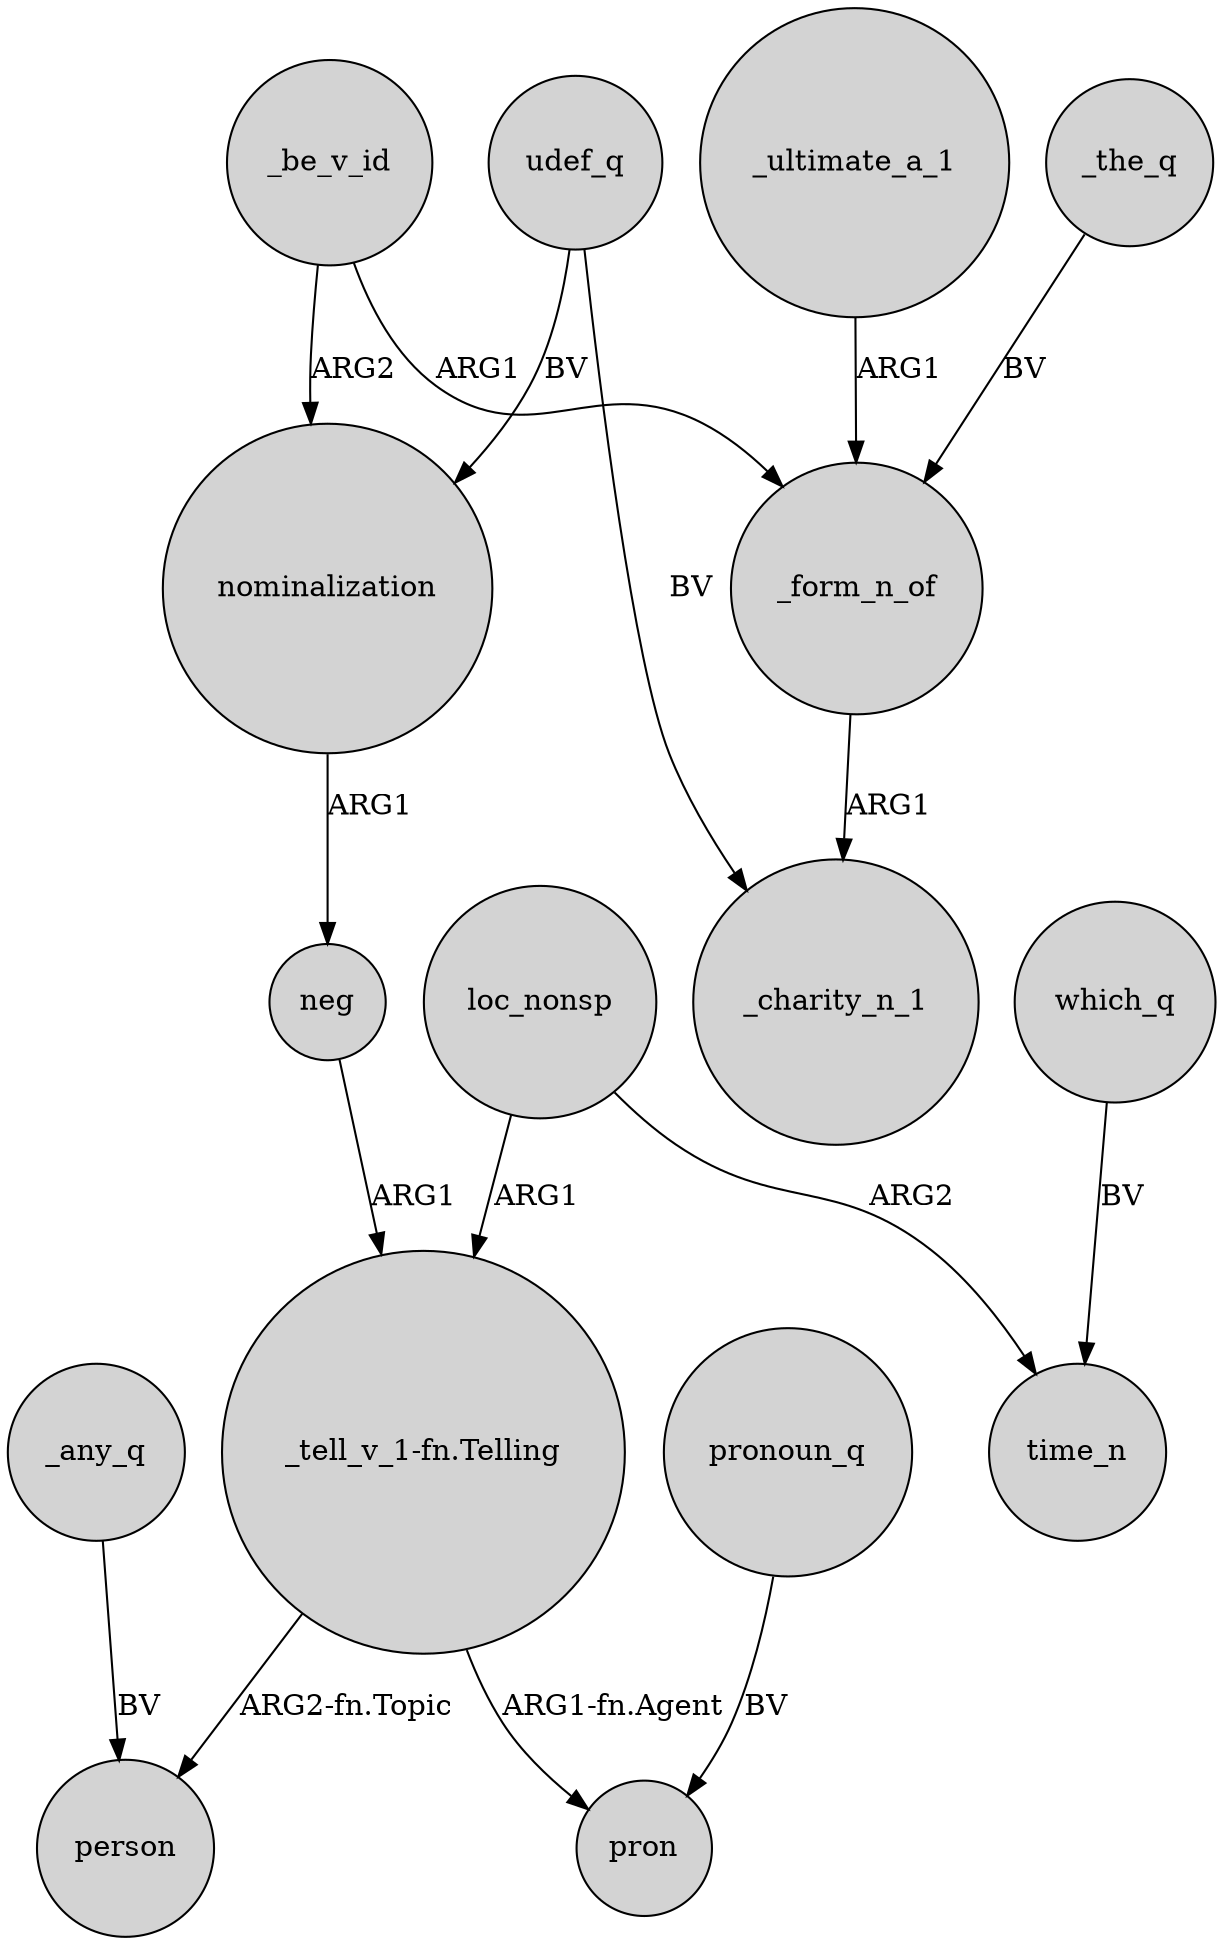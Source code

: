 digraph {
	node [shape=circle style=filled]
	"_tell_v_1-fn.Telling" -> person [label="ARG2-fn.Topic"]
	_be_v_id -> _form_n_of [label=ARG1]
	which_q -> time_n [label=BV]
	neg -> "_tell_v_1-fn.Telling" [label=ARG1]
	_the_q -> _form_n_of [label=BV]
	_any_q -> person [label=BV]
	_ultimate_a_1 -> _form_n_of [label=ARG1]
	"_tell_v_1-fn.Telling" -> pron [label="ARG1-fn.Agent"]
	loc_nonsp -> "_tell_v_1-fn.Telling" [label=ARG1]
	_form_n_of -> _charity_n_1 [label=ARG1]
	_be_v_id -> nominalization [label=ARG2]
	loc_nonsp -> time_n [label=ARG2]
	udef_q -> _charity_n_1 [label=BV]
	udef_q -> nominalization [label=BV]
	nominalization -> neg [label=ARG1]
	pronoun_q -> pron [label=BV]
}
